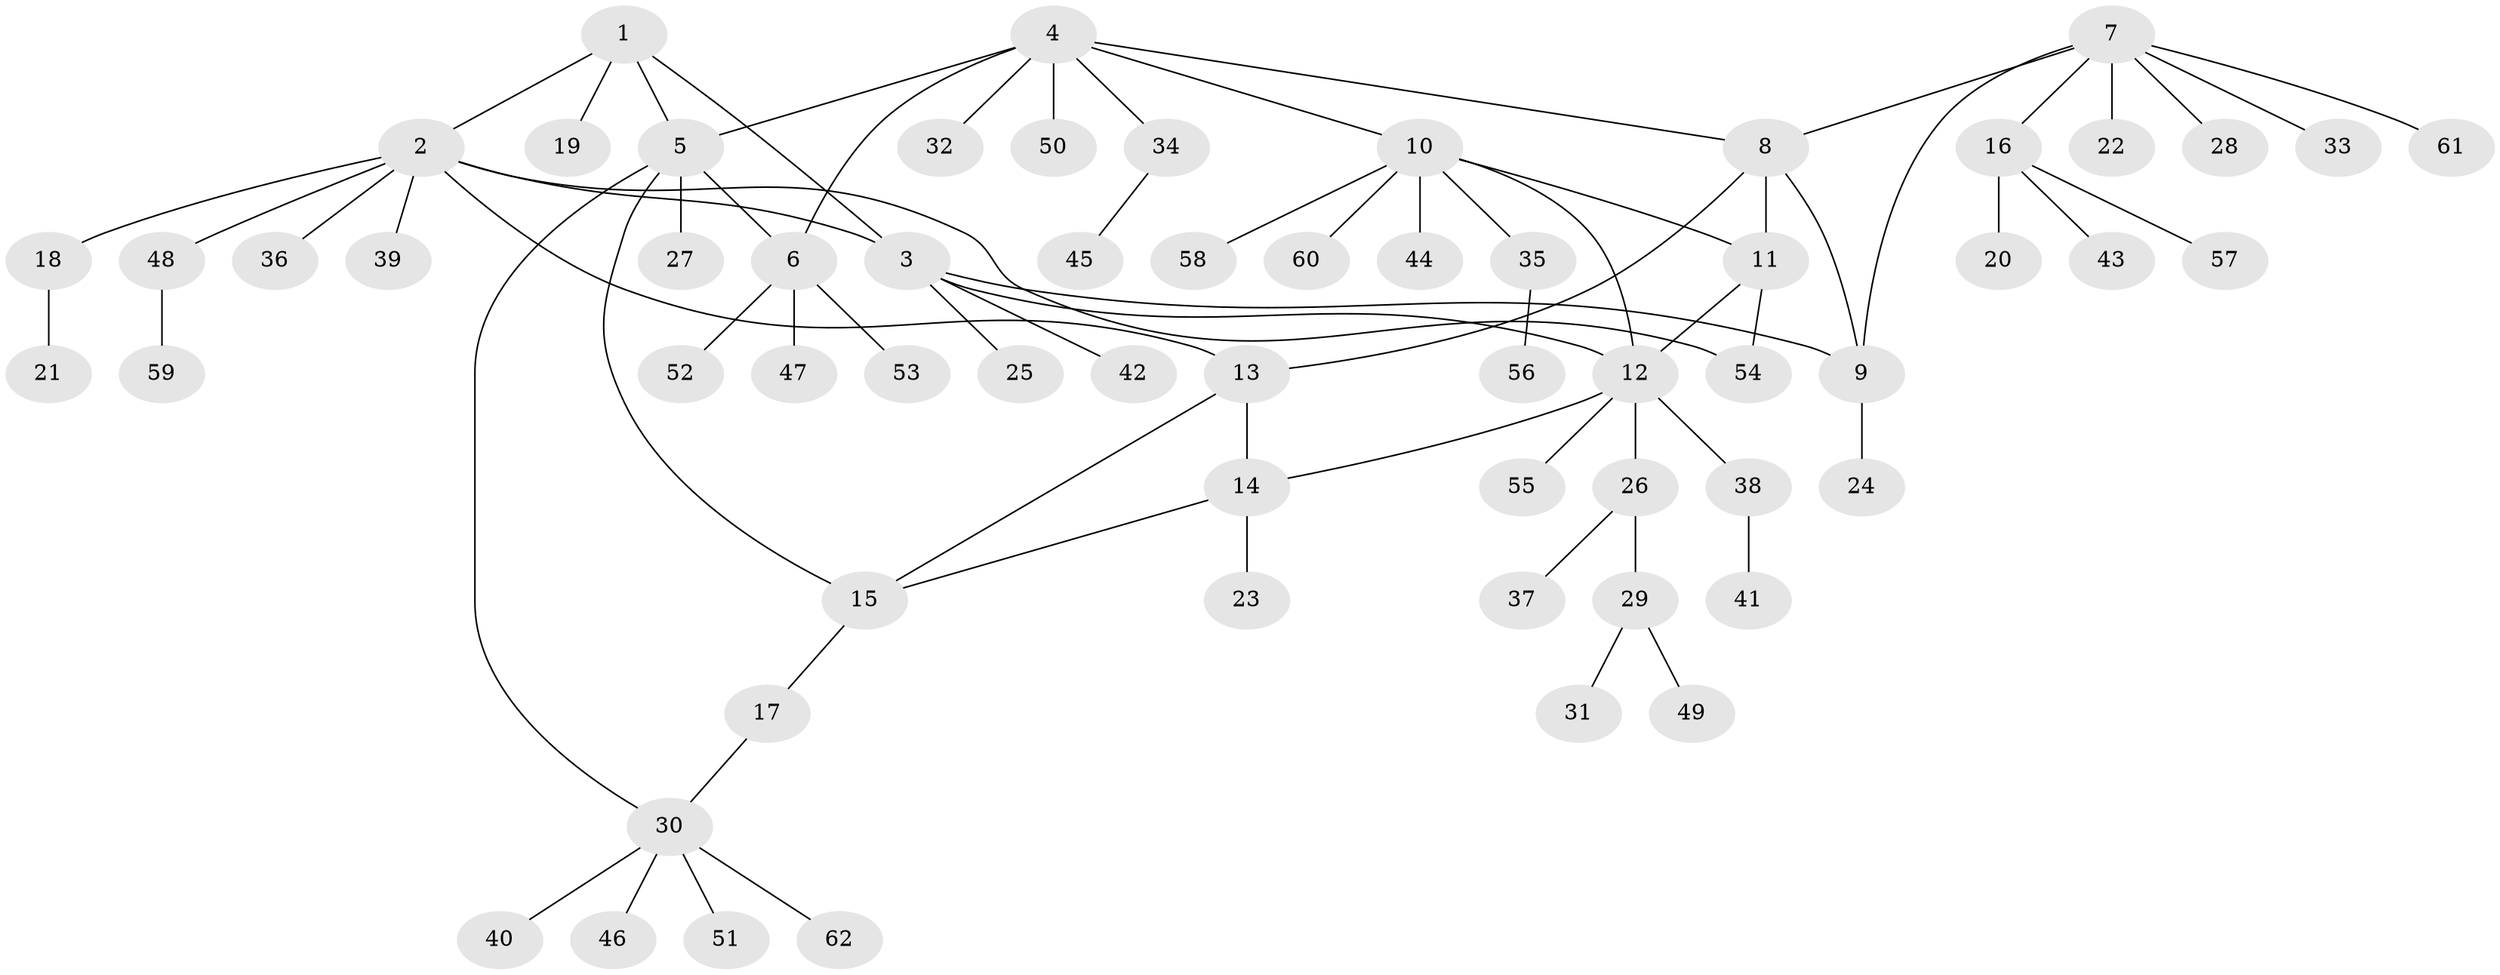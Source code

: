 // Generated by graph-tools (version 1.1) at 2025/50/03/09/25 03:50:41]
// undirected, 62 vertices, 74 edges
graph export_dot {
graph [start="1"]
  node [color=gray90,style=filled];
  1;
  2;
  3;
  4;
  5;
  6;
  7;
  8;
  9;
  10;
  11;
  12;
  13;
  14;
  15;
  16;
  17;
  18;
  19;
  20;
  21;
  22;
  23;
  24;
  25;
  26;
  27;
  28;
  29;
  30;
  31;
  32;
  33;
  34;
  35;
  36;
  37;
  38;
  39;
  40;
  41;
  42;
  43;
  44;
  45;
  46;
  47;
  48;
  49;
  50;
  51;
  52;
  53;
  54;
  55;
  56;
  57;
  58;
  59;
  60;
  61;
  62;
  1 -- 2;
  1 -- 3;
  1 -- 5;
  1 -- 19;
  2 -- 3;
  2 -- 13;
  2 -- 18;
  2 -- 36;
  2 -- 39;
  2 -- 48;
  2 -- 54;
  3 -- 9;
  3 -- 12;
  3 -- 25;
  3 -- 42;
  4 -- 5;
  4 -- 6;
  4 -- 8;
  4 -- 10;
  4 -- 32;
  4 -- 34;
  4 -- 50;
  5 -- 6;
  5 -- 15;
  5 -- 27;
  5 -- 30;
  6 -- 47;
  6 -- 52;
  6 -- 53;
  7 -- 8;
  7 -- 9;
  7 -- 16;
  7 -- 22;
  7 -- 28;
  7 -- 33;
  7 -- 61;
  8 -- 9;
  8 -- 11;
  8 -- 13;
  9 -- 24;
  10 -- 11;
  10 -- 12;
  10 -- 35;
  10 -- 44;
  10 -- 58;
  10 -- 60;
  11 -- 12;
  11 -- 54;
  12 -- 14;
  12 -- 26;
  12 -- 38;
  12 -- 55;
  13 -- 14;
  13 -- 15;
  14 -- 15;
  14 -- 23;
  15 -- 17;
  16 -- 20;
  16 -- 43;
  16 -- 57;
  17 -- 30;
  18 -- 21;
  26 -- 29;
  26 -- 37;
  29 -- 31;
  29 -- 49;
  30 -- 40;
  30 -- 46;
  30 -- 51;
  30 -- 62;
  34 -- 45;
  35 -- 56;
  38 -- 41;
  48 -- 59;
}
